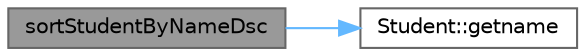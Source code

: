 digraph "sortStudentByNameDsc"
{
 // LATEX_PDF_SIZE
  bgcolor="transparent";
  edge [fontname=Helvetica,fontsize=10,labelfontname=Helvetica,labelfontsize=10];
  node [fontname=Helvetica,fontsize=10,shape=box,height=0.2,width=0.4];
  rankdir="LR";
  Node1 [label="sortStudentByNameDsc",height=0.2,width=0.4,color="gray40", fillcolor="grey60", style="filled", fontcolor="black",tooltip=" "];
  Node1 -> Node2 [color="steelblue1",style="solid"];
  Node2 [label="Student::getname",height=0.2,width=0.4,color="grey40", fillcolor="white", style="filled",URL="$class_student.html#a7930854c6bddef61a6883b10ed651183",tooltip=" "];
}
